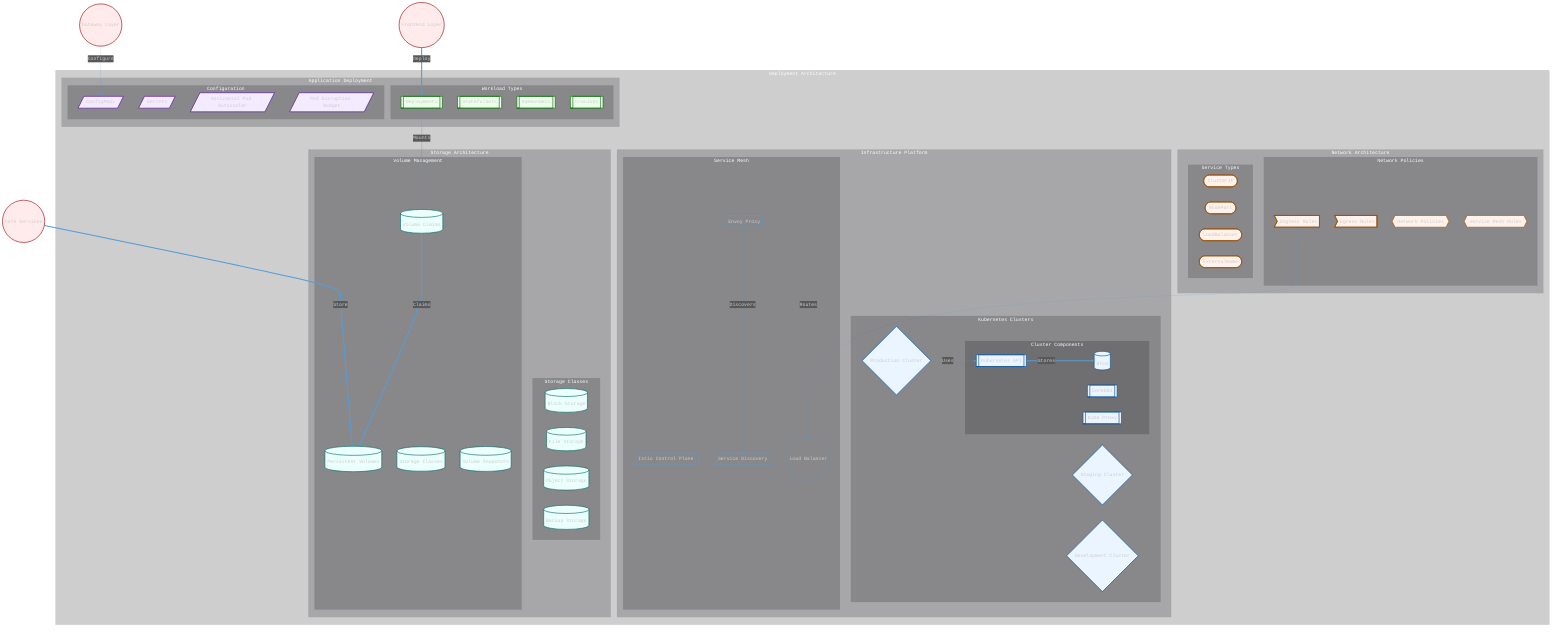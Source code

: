 graph TB
    %% Initialize with theme matching core-services
    %%{
        init: {
            'theme': 'dark',
            'themeVariables': {
                'darkMode': true,
                'background': 'transparent',
                'primaryColor': '#1c1c2420',
                'secondaryColor': '#14141920',
                'tertiaryColor': '#25252520',
                'primaryTextColor': '#ffffff',
                'secondaryTextColor': '#e0e0e0',
                'tertiaryTextColor': '#cccccc',
                'lineColor': '#569cd6',
                'mainBkg': 'transparent',
                'nodeBorder': '#569cd6',
                'clusterBkg': 'rgba(10, 10, 15, 0.2)',
                'clusterBorder': '#ffffff22',
                'defaultLinkColor': '#569cd6',
                'fontFamily': 'PixelOperator, monospace',
                'fontSize': '16px'
            }
        }
    }%%

    %% External Ports with enhanced shapes
    Frontend((Frontend Layer))
    Gateway((Gateway Layer))
    Core((Core Services))

    subgraph "Deployment Architecture"
        subgraph "Infrastructure Platform"
            subgraph "Kubernetes Clusters"
                ProdCluster{Production Cluster}
                StagingCluster{Staging Cluster}
                DevCluster{Development Cluster}
                
                subgraph "Cluster Components"
                    KubeAPI[[Kubernetes API]]
                    ETCD[(etcd)]
                    CoreDNS[[CoreDNS]]
                    KubeProxy[[Kube Proxy]]
                end
            end

            subgraph "Service Mesh"
                IstioControl[[Istio Control Plane]]
                EnvoyProxy>Envoy Proxy]
                ServiceDiscovery[[Service Discovery]]
                LoadBalancer((Load Balancer))
            end
        end

        subgraph "Application Deployment"
            subgraph "Workload Types"
                Deployment[[Deployments]]
                StatefulSet[[StatefulSets]]
                DaemonSet[[DaemonSets]]
                CronJob[[CronJobs]]
            end

            subgraph "Configuration"
                ConfigMap[/ConfigMaps/]
                Secret[/Secrets/]
                HPA[/Horizontal Pod Autoscaler/]
                PDB[/Pod Disruption Budget/]
            end
        end

        subgraph "Network Architecture"
            subgraph "Network Policies"
                Ingress>Ingress Rules]
                Egress>Egress Rules]
                NetworkPolicy{{Network Policies}}
                ServiceMesh{{Service Mesh Rules}}
            end

            subgraph "Service Types"
                ClusterIP([ClusterIP])
                NodePort([NodePort])
                LoadBalancerSvc([LoadBalancer])
                ExternalName([ExternalName])
            end
        end

        subgraph "Storage Architecture"
            subgraph "Storage Classes"
                BlockStorage[(Block Storage)]
                FileStorage[(File Storage)]
                ObjectStorage[(Object Storage)]
                BackupStorage[(Backup Storage)]
            end

            subgraph "Volume Management"
                PV[(Persistent Volumes)]
                PVC[(Volume Claims)]
                StorageClass[(Storage Classes)]
                VolumeSnapshot[(Volume Snapshots)]
            end
        end
    end

    %% Enhanced connections with varied styles
    Frontend ==>|"Deploy"| Deployment
    Gateway -.->|"Configure"| ConfigMap
    Core ==>|"Store"| PV

    %% Additional connections showing relationships
    ProdCluster -.->|"Uses"| KubeAPI
    KubeAPI ==>|"Stores"| ETCD
    EnvoyProxy -.->|"Discovers"| ServiceDiscovery
    Deployment -->|"Mounts"| PVC
    PVC ==>|"Claims"| PV
    Ingress -.->|"Routes"| LoadBalancer

    %% Style Definitions
    classDef external fill:#ffebeb,stroke:#990000,stroke-width:2px
    classDef gateway fill:#ebf5ff,stroke:#004d99,stroke-width:2px
    classDef service fill:#ebffeb,stroke:#006600,stroke-width:2px
    classDef storage fill:#ebfffd,stroke:#006666,stroke-width:2px
    classDef network fill:#fff2eb,stroke:#994d00,stroke-width:2px
    classDef config fill:#f5ebff,stroke:#4d0099,stroke-width:2px

    %% Apply styles
    class Frontend,Gateway,Core external
    class ProdCluster,StagingCluster,DevCluster,KubeAPI,ETCD,CoreDNS,KubeProxy gateway
    class Deployment,StatefulSet,DaemonSet,CronJob service
    class BlockStorage,FileStorage,ObjectStorage,BackupStorage,PV,PVC,StorageClass,VolumeSnapshot storage
    class Ingress,Egress,NetworkPolicy,ServiceMesh,ClusterIP,NodePort,LoadBalancerSvc,ExternalName network
    class ConfigMap,Secret,HPA,PDB config